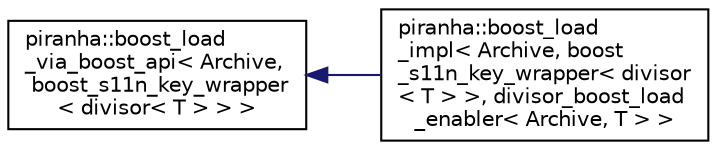 digraph "Graphical Class Hierarchy"
{
  edge [fontname="Helvetica",fontsize="10",labelfontname="Helvetica",labelfontsize="10"];
  node [fontname="Helvetica",fontsize="10",shape=record];
  rankdir="LR";
  Node0 [label="piranha::boost_load\l_via_boost_api\< Archive,\l boost_s11n_key_wrapper\l\< divisor\< T \> \> \>",height=0.2,width=0.4,color="black", fillcolor="white", style="filled",URL="$structpiranha_1_1boost__load__via__boost__api.html"];
  Node0 -> Node1 [dir="back",color="midnightblue",fontsize="10",style="solid",fontname="Helvetica"];
  Node1 [label="piranha::boost_load\l_impl\< Archive, boost\l_s11n_key_wrapper\< divisor\l\< T \> \>, divisor_boost_load\l_enabler\< Archive, T \> \>",height=0.2,width=0.4,color="black", fillcolor="white", style="filled",URL="$structpiranha_1_1boost__load__impl_3_01_archive_00_01boost__s11n__key__wrapper_3_01divisor_3_01_39c2fc17e6311b7d0ebbed62b71055f5.html",tooltip="Specialisation of piranha::boost_load() for piranha::divisor. "];
}
